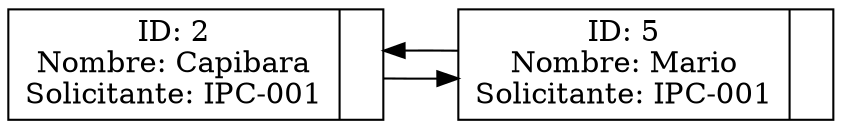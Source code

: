 digraph G {
    rankdir=LR;
    node[shape=record, height=.1]
    nodo0[label="{ID: 2\nNombre: Capibara\nSolicitante: IPC-001|<f1>}"];
    nodo1[label="{ID: 5\nNombre: Mario\nSolicitante: IPC-001|<f1>}"];
    nodo0 -> nodo1;
    nodo1 -> nodo0[constraint=false];
}